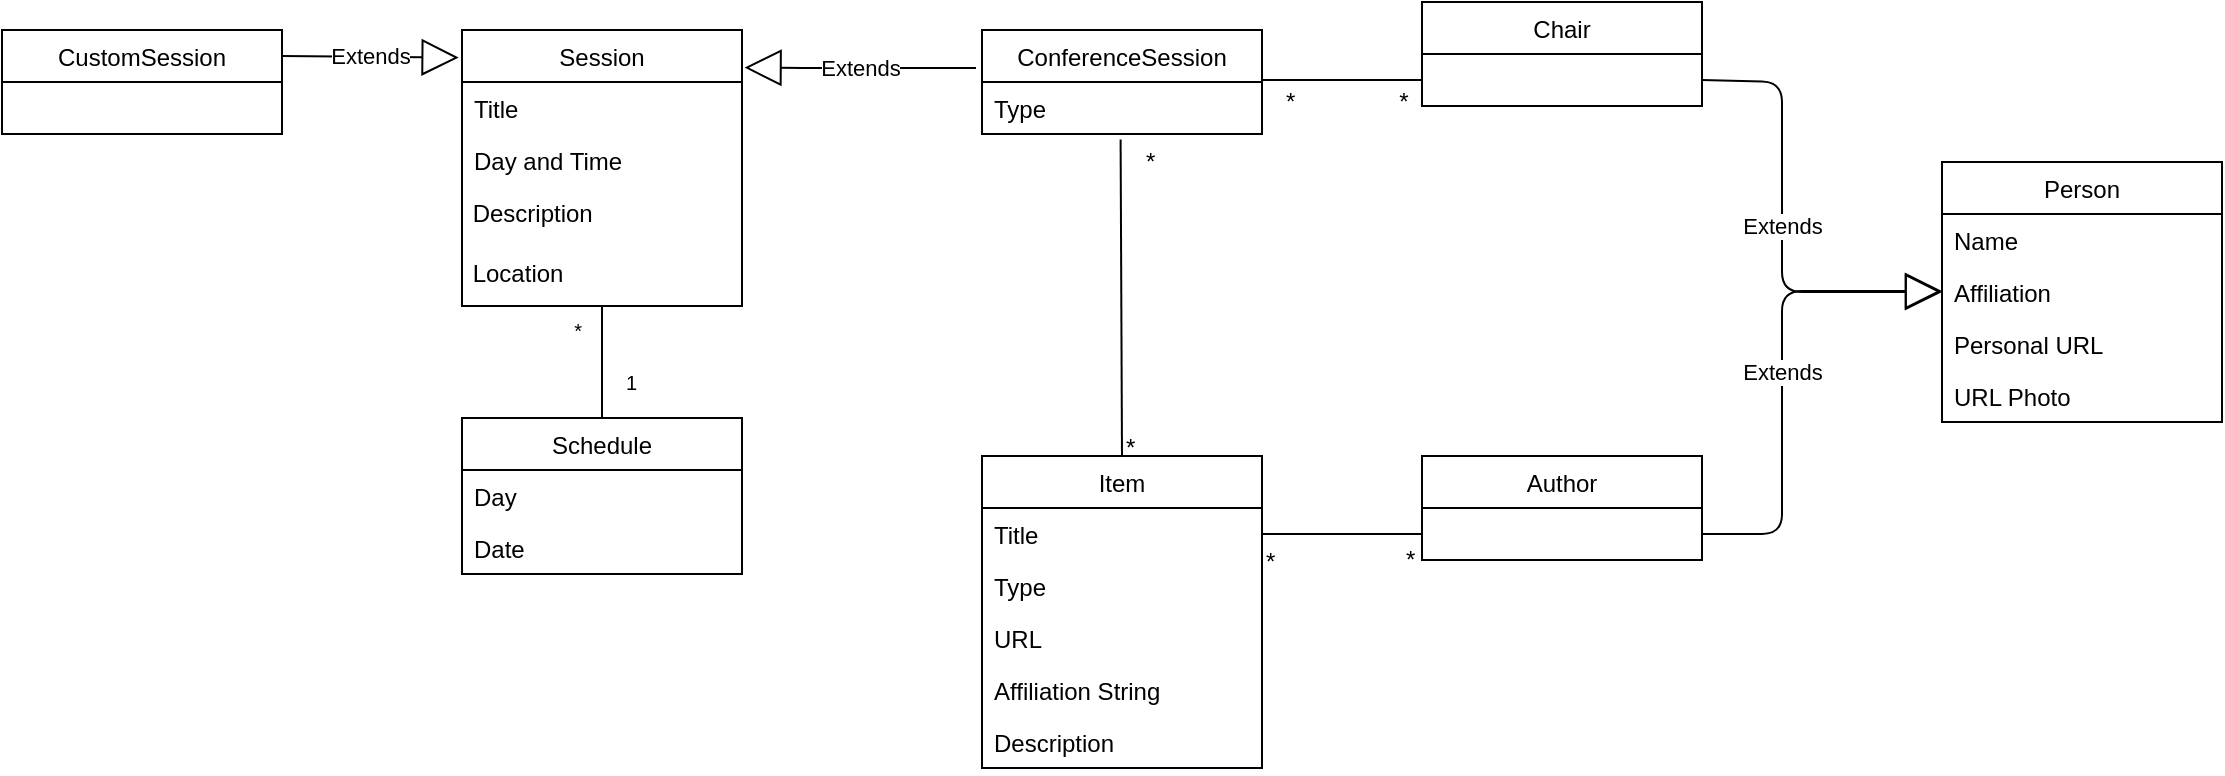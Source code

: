 <mxfile version="12.3.8" type="device" pages="1"><diagram name="Page-1" id="929967ad-93f9-6ef4-fab6-5d389245f69c"><mxGraphModel dx="1292" dy="837" grid="1" gridSize="10" guides="1" tooltips="1" connect="1" arrows="1" fold="1" page="1" pageScale="1.5" pageWidth="1169" pageHeight="826" background="none" math="0" shadow="0"><root><mxCell id="0" style=";html=1;"/><mxCell id="1" style=";html=1;" parent="0"/><mxCell id="bgqEmdVgy8WcQLX-Ezqx-2" value="Session" style="swimlane;fontStyle=0;childLayout=stackLayout;horizontal=1;startSize=26;fillColor=none;horizontalStack=0;resizeParent=1;resizeParentMax=0;resizeLast=0;collapsible=1;marginBottom=0;" parent="1" vertex="1"><mxGeometry x="410" y="334" width="140" height="138" as="geometry"><mxRectangle x="680" y="390" width="70" height="26" as="alternateBounds"/></mxGeometry></mxCell><mxCell id="bgqEmdVgy8WcQLX-Ezqx-3" value="Title" style="text;strokeColor=none;fillColor=none;align=left;verticalAlign=top;spacingLeft=4;spacingRight=4;overflow=hidden;rotatable=0;points=[[0,0.5],[1,0.5]];portConstraint=eastwest;" parent="bgqEmdVgy8WcQLX-Ezqx-2" vertex="1"><mxGeometry y="26" width="140" height="26" as="geometry"/></mxCell><mxCell id="bgqEmdVgy8WcQLX-Ezqx-4" value="Day and Time" style="text;strokeColor=none;fillColor=none;align=left;verticalAlign=top;spacingLeft=4;spacingRight=4;overflow=hidden;rotatable=0;points=[[0,0.5],[1,0.5]];portConstraint=eastwest;" parent="bgqEmdVgy8WcQLX-Ezqx-2" vertex="1"><mxGeometry y="52" width="140" height="26" as="geometry"/></mxCell><mxCell id="bgqEmdVgy8WcQLX-Ezqx-21" value="&amp;nbsp;Description" style="text;html=1;" parent="bgqEmdVgy8WcQLX-Ezqx-2" vertex="1"><mxGeometry y="78" width="140" height="30" as="geometry"/></mxCell><mxCell id="mNGht77EHTumphl9eyUW-8" value="&amp;nbsp;Location" style="text;html=1;" parent="bgqEmdVgy8WcQLX-Ezqx-2" vertex="1"><mxGeometry y="108" width="140" height="30" as="geometry"/></mxCell><mxCell id="bgqEmdVgy8WcQLX-Ezqx-9" value="Item" style="swimlane;fontStyle=0;childLayout=stackLayout;horizontal=1;startSize=26;fillColor=none;horizontalStack=0;resizeParent=1;resizeParentMax=0;resizeLast=0;collapsible=1;marginBottom=0;" parent="1" vertex="1"><mxGeometry x="670" y="547" width="140" height="156" as="geometry"/></mxCell><mxCell id="bgqEmdVgy8WcQLX-Ezqx-10" value="Title" style="text;strokeColor=none;fillColor=none;align=left;verticalAlign=top;spacingLeft=4;spacingRight=4;overflow=hidden;rotatable=0;points=[[0,0.5],[1,0.5]];portConstraint=eastwest;" parent="bgqEmdVgy8WcQLX-Ezqx-9" vertex="1"><mxGeometry y="26" width="140" height="26" as="geometry"/></mxCell><mxCell id="bgqEmdVgy8WcQLX-Ezqx-11" value="Type" style="text;strokeColor=none;fillColor=none;align=left;verticalAlign=top;spacingLeft=4;spacingRight=4;overflow=hidden;rotatable=0;points=[[0,0.5],[1,0.5]];portConstraint=eastwest;" parent="bgqEmdVgy8WcQLX-Ezqx-9" vertex="1"><mxGeometry y="52" width="140" height="26" as="geometry"/></mxCell><mxCell id="bgqEmdVgy8WcQLX-Ezqx-83" value="URL" style="text;strokeColor=none;fillColor=none;align=left;verticalAlign=top;spacingLeft=4;spacingRight=4;overflow=hidden;rotatable=0;points=[[0,0.5],[1,0.5]];portConstraint=eastwest;" parent="bgqEmdVgy8WcQLX-Ezqx-9" vertex="1"><mxGeometry y="78" width="140" height="26" as="geometry"/></mxCell><mxCell id="bgqEmdVgy8WcQLX-Ezqx-84" value="Affiliation String" style="text;strokeColor=none;fillColor=none;align=left;verticalAlign=top;spacingLeft=4;spacingRight=4;overflow=hidden;rotatable=0;points=[[0,0.5],[1,0.5]];portConstraint=eastwest;" parent="bgqEmdVgy8WcQLX-Ezqx-9" vertex="1"><mxGeometry y="104" width="140" height="26" as="geometry"/></mxCell><mxCell id="bgqEmdVgy8WcQLX-Ezqx-12" value="Description" style="text;strokeColor=none;fillColor=none;align=left;verticalAlign=top;spacingLeft=4;spacingRight=4;overflow=hidden;rotatable=0;points=[[0,0.5],[1,0.5]];portConstraint=eastwest;" parent="bgqEmdVgy8WcQLX-Ezqx-9" vertex="1"><mxGeometry y="130" width="140" height="26" as="geometry"/></mxCell><mxCell id="bgqEmdVgy8WcQLX-Ezqx-13" value="Person" style="swimlane;fontStyle=0;childLayout=stackLayout;horizontal=1;startSize=26;fillColor=none;horizontalStack=0;resizeParent=1;resizeParentMax=0;resizeLast=0;collapsible=1;marginBottom=0;" parent="1" vertex="1"><mxGeometry x="1150" y="400" width="140" height="130" as="geometry"/></mxCell><mxCell id="bgqEmdVgy8WcQLX-Ezqx-14" value="Name" style="text;strokeColor=none;fillColor=none;align=left;verticalAlign=top;spacingLeft=4;spacingRight=4;overflow=hidden;rotatable=0;points=[[0,0.5],[1,0.5]];portConstraint=eastwest;" parent="bgqEmdVgy8WcQLX-Ezqx-13" vertex="1"><mxGeometry y="26" width="140" height="26" as="geometry"/></mxCell><mxCell id="bgqEmdVgy8WcQLX-Ezqx-15" value="Affiliation" style="text;strokeColor=none;fillColor=none;align=left;verticalAlign=top;spacingLeft=4;spacingRight=4;overflow=hidden;rotatable=0;points=[[0,0.5],[1,0.5]];portConstraint=eastwest;" parent="bgqEmdVgy8WcQLX-Ezqx-13" vertex="1"><mxGeometry y="52" width="140" height="26" as="geometry"/></mxCell><mxCell id="bgqEmdVgy8WcQLX-Ezqx-16" value="Personal URL" style="text;strokeColor=none;fillColor=none;align=left;verticalAlign=top;spacingLeft=4;spacingRight=4;overflow=hidden;rotatable=0;points=[[0,0.5],[1,0.5]];portConstraint=eastwest;" parent="bgqEmdVgy8WcQLX-Ezqx-13" vertex="1"><mxGeometry y="78" width="140" height="26" as="geometry"/></mxCell><mxCell id="bgqEmdVgy8WcQLX-Ezqx-53" value="URL Photo" style="text;strokeColor=none;fillColor=none;align=left;verticalAlign=top;spacingLeft=4;spacingRight=4;overflow=hidden;rotatable=0;points=[[0,0.5],[1,0.5]];portConstraint=eastwest;" parent="bgqEmdVgy8WcQLX-Ezqx-13" vertex="1"><mxGeometry y="104" width="140" height="26" as="geometry"/></mxCell><mxCell id="bgqEmdVgy8WcQLX-Ezqx-22" value="Extends" style="endArrow=block;endSize=16;endFill=0;html=1;entryX=0;entryY=0.5;entryDx=0;entryDy=0;exitX=1;exitY=0.75;exitDx=0;exitDy=0;" parent="1" source="bgqEmdVgy8WcQLX-Ezqx-28" target="bgqEmdVgy8WcQLX-Ezqx-15" edge="1"><mxGeometry width="160" relative="1" as="geometry"><mxPoint x="1150" y="490" as="sourcePoint"/><mxPoint x="1070" y="600" as="targetPoint"/><Array as="points"><mxPoint x="1070" y="360"/><mxPoint x="1070" y="465"/></Array></mxGeometry></mxCell><mxCell id="bgqEmdVgy8WcQLX-Ezqx-23" value="" style="text;strokeColor=none;fillColor=none;align=left;verticalAlign=middle;spacingTop=-1;spacingLeft=4;spacingRight=4;rotatable=0;labelPosition=right;points=[];portConstraint=eastwest;" parent="1" vertex="1"><mxGeometry x="950" y="533" width="20" height="14" as="geometry"/></mxCell><mxCell id="bgqEmdVgy8WcQLX-Ezqx-24" value="Author" style="swimlane;fontStyle=0;childLayout=stackLayout;horizontal=1;startSize=26;fillColor=none;horizontalStack=0;resizeParent=1;resizeParentMax=0;resizeLast=0;collapsible=1;marginBottom=0;" parent="1" vertex="1"><mxGeometry x="890" y="547" width="140" height="52" as="geometry"/></mxCell><mxCell id="bgqEmdVgy8WcQLX-Ezqx-28" value="Chair" style="swimlane;fontStyle=0;childLayout=stackLayout;horizontal=1;startSize=26;fillColor=none;horizontalStack=0;resizeParent=1;resizeParentMax=0;resizeLast=0;collapsible=1;marginBottom=0;" parent="1" vertex="1"><mxGeometry x="890" y="320" width="140" height="52" as="geometry"/></mxCell><mxCell id="bgqEmdVgy8WcQLX-Ezqx-61" value="" style="endArrow=none;html=1;exitX=0.5;exitY=0;exitDx=0;exitDy=0;entryX=0.495;entryY=1.106;entryDx=0;entryDy=0;entryPerimeter=0;" parent="1" source="bgqEmdVgy8WcQLX-Ezqx-9" edge="1" target="ktTkIe-jhrDjNiYxmxiQ-4"><mxGeometry width="50" height="50" relative="1" as="geometry"><mxPoint x="700" y="507" as="sourcePoint"/><mxPoint x="740" y="450" as="targetPoint"/></mxGeometry></mxCell><mxCell id="bgqEmdVgy8WcQLX-Ezqx-62" value="*" style="text;html=1;resizable=0;points=[];autosize=1;align=left;verticalAlign=top;spacingTop=-4;" parent="1" vertex="1"><mxGeometry x="750" y="390" width="20" height="20" as="geometry"/></mxCell><mxCell id="bgqEmdVgy8WcQLX-Ezqx-63" value="*" style="text;html=1;resizable=0;points=[];autosize=1;align=left;verticalAlign=top;spacingTop=-4;" parent="1" vertex="1"><mxGeometry x="740" y="533" width="20" height="20" as="geometry"/></mxCell><mxCell id="bgqEmdVgy8WcQLX-Ezqx-72" value="*" style="text;html=1;resizable=0;points=[];autosize=1;align=left;verticalAlign=top;spacingTop=-4;" parent="1" vertex="1"><mxGeometry x="810" y="590" width="20" height="20" as="geometry"/></mxCell><mxCell id="bgqEmdVgy8WcQLX-Ezqx-73" value="&amp;nbsp;&amp;nbsp; *" style="text;html=1;resizable=0;points=[];autosize=1;align=left;verticalAlign=top;spacingTop=-4;" parent="1" vertex="1"><mxGeometry x="870" y="589" width="30" height="20" as="geometry"/></mxCell><mxCell id="bgqEmdVgy8WcQLX-Ezqx-74" value="" style="endArrow=none;html=1;exitX=1;exitY=0.5;exitDx=0;exitDy=0;entryX=0;entryY=0.75;entryDx=0;entryDy=0;" parent="1" source="bgqEmdVgy8WcQLX-Ezqx-10" target="bgqEmdVgy8WcQLX-Ezqx-24" edge="1"><mxGeometry width="50" height="50" relative="1" as="geometry"><mxPoint x="810" y="586.0" as="sourcePoint"/><mxPoint x="860" y="586" as="targetPoint"/><Array as="points"/></mxGeometry></mxCell><mxCell id="bgqEmdVgy8WcQLX-Ezqx-77" value="Extends" style="endArrow=block;endSize=16;endFill=0;html=1;exitX=1;exitY=0.75;exitDx=0;exitDy=0;" parent="1" source="bgqEmdVgy8WcQLX-Ezqx-24" edge="1"><mxGeometry width="160" relative="1" as="geometry"><mxPoint x="990" y="464.5" as="sourcePoint"/><mxPoint x="1150" y="464.5" as="targetPoint"/><Array as="points"><mxPoint x="1070" y="586"/><mxPoint x="1070" y="464.5"/></Array></mxGeometry></mxCell><mxCell id="bgqEmdVgy8WcQLX-Ezqx-78" value="" style="endArrow=none;html=1;entryX=0;entryY=0.75;entryDx=0;entryDy=0;" parent="1" target="bgqEmdVgy8WcQLX-Ezqx-28" edge="1"><mxGeometry width="50" height="50" relative="1" as="geometry"><mxPoint x="810" y="359" as="sourcePoint"/><mxPoint x="880" y="350" as="targetPoint"/></mxGeometry></mxCell><mxCell id="bgqEmdVgy8WcQLX-Ezqx-80" value="&lt;div&gt;*&lt;/div&gt;&lt;div&gt;&lt;br&gt;&lt;/div&gt;" style="text;html=1;resizable=0;points=[];autosize=1;align=left;verticalAlign=top;spacingTop=-4;" parent="1" vertex="1"><mxGeometry x="820" y="360" width="20" height="30" as="geometry"/></mxCell><mxCell id="bgqEmdVgy8WcQLX-Ezqx-81" value="&amp;nbsp; *" style="text;html=1;resizable=0;points=[];autosize=1;align=left;verticalAlign=top;spacingTop=-4;" parent="1" vertex="1"><mxGeometry x="870" y="360" width="30" height="20" as="geometry"/></mxCell><mxCell id="mNGht77EHTumphl9eyUW-1" value="Schedule" style="swimlane;fontStyle=0;childLayout=stackLayout;horizontal=1;startSize=26;fillColor=none;horizontalStack=0;resizeParent=1;resizeParentMax=0;resizeLast=0;collapsible=1;marginBottom=0;" parent="1" vertex="1"><mxGeometry x="410" y="528" width="140" height="78" as="geometry"/></mxCell><mxCell id="mNGht77EHTumphl9eyUW-2" value="Day" style="text;strokeColor=none;fillColor=none;align=left;verticalAlign=top;spacingLeft=4;spacingRight=4;overflow=hidden;rotatable=0;points=[[0,0.5],[1,0.5]];portConstraint=eastwest;" parent="mNGht77EHTumphl9eyUW-1" vertex="1"><mxGeometry y="26" width="140" height="26" as="geometry"/></mxCell><mxCell id="mNGht77EHTumphl9eyUW-3" value="Date" style="text;strokeColor=none;fillColor=none;align=left;verticalAlign=top;spacingLeft=4;spacingRight=4;overflow=hidden;rotatable=0;points=[[0,0.5],[1,0.5]];portConstraint=eastwest;" parent="mNGht77EHTumphl9eyUW-1" vertex="1"><mxGeometry y="52" width="140" height="26" as="geometry"/></mxCell><mxCell id="mNGht77EHTumphl9eyUW-5" value="" style="endArrow=none;html=1;edgeStyle=orthogonalEdgeStyle;exitX=0.5;exitY=0;exitDx=0;exitDy=0;" parent="1" edge="1" source="mNGht77EHTumphl9eyUW-1"><mxGeometry relative="1" as="geometry"><mxPoint x="550" y="542" as="sourcePoint"/><mxPoint x="480" y="472" as="targetPoint"/></mxGeometry></mxCell><mxCell id="mNGht77EHTumphl9eyUW-6" value="1" style="resizable=0;html=1;align=left;verticalAlign=bottom;labelBackgroundColor=#ffffff;fontSize=10;" parent="mNGht77EHTumphl9eyUW-5" connectable="0" vertex="1"><mxGeometry x="-1" relative="1" as="geometry"><mxPoint x="10" y="-10" as="offset"/></mxGeometry></mxCell><mxCell id="mNGht77EHTumphl9eyUW-7" value="*" style="resizable=0;html=1;align=right;verticalAlign=bottom;labelBackgroundColor=#ffffff;fontSize=10;" parent="mNGht77EHTumphl9eyUW-5" connectable="0" vertex="1"><mxGeometry x="1" relative="1" as="geometry"><mxPoint x="-10" y="20" as="offset"/></mxGeometry></mxCell><mxCell id="ktTkIe-jhrDjNiYxmxiQ-1" value="ConferenceSession" style="swimlane;fontStyle=0;childLayout=stackLayout;horizontal=1;startSize=26;fillColor=none;horizontalStack=0;resizeParent=1;resizeParentMax=0;resizeLast=0;collapsible=1;marginBottom=0;" vertex="1" parent="1"><mxGeometry x="670" y="334" width="140" height="52" as="geometry"/></mxCell><mxCell id="ktTkIe-jhrDjNiYxmxiQ-4" value="Type" style="text;strokeColor=none;fillColor=none;align=left;verticalAlign=top;spacingLeft=4;spacingRight=4;overflow=hidden;rotatable=0;points=[[0,0.5],[1,0.5]];portConstraint=eastwest;" vertex="1" parent="ktTkIe-jhrDjNiYxmxiQ-1"><mxGeometry y="26" width="140" height="26" as="geometry"/></mxCell><mxCell id="ktTkIe-jhrDjNiYxmxiQ-5" value="CustomSession" style="swimlane;fontStyle=0;childLayout=stackLayout;horizontal=1;startSize=26;fillColor=none;horizontalStack=0;resizeParent=1;resizeParentMax=0;resizeLast=0;collapsible=1;marginBottom=0;" vertex="1" parent="1"><mxGeometry x="180" y="334" width="140" height="52" as="geometry"/></mxCell><mxCell id="ktTkIe-jhrDjNiYxmxiQ-8" value="Extends" style="endArrow=block;endSize=16;endFill=0;html=1;entryX=1.009;entryY=0.136;entryDx=0;entryDy=0;entryPerimeter=0;" edge="1" parent="1" target="bgqEmdVgy8WcQLX-Ezqx-2"><mxGeometry width="160" relative="1" as="geometry"><mxPoint x="667" y="353" as="sourcePoint"/><mxPoint x="670" y="430" as="targetPoint"/><Array as="points"><mxPoint x="590" y="353"/></Array></mxGeometry></mxCell><mxCell id="ktTkIe-jhrDjNiYxmxiQ-9" value="Extends" style="endArrow=block;endSize=16;endFill=0;html=1;exitX=1;exitY=0.25;exitDx=0;exitDy=0;entryX=-0.012;entryY=0.1;entryDx=0;entryDy=0;entryPerimeter=0;" edge="1" parent="1" source="ktTkIe-jhrDjNiYxmxiQ-5" target="bgqEmdVgy8WcQLX-Ezqx-2"><mxGeometry width="160" relative="1" as="geometry"><mxPoint x="677" y="363" as="sourcePoint"/><mxPoint x="408" y="351" as="targetPoint"/><Array as="points"/></mxGeometry></mxCell></root></mxGraphModel></diagram></mxfile>